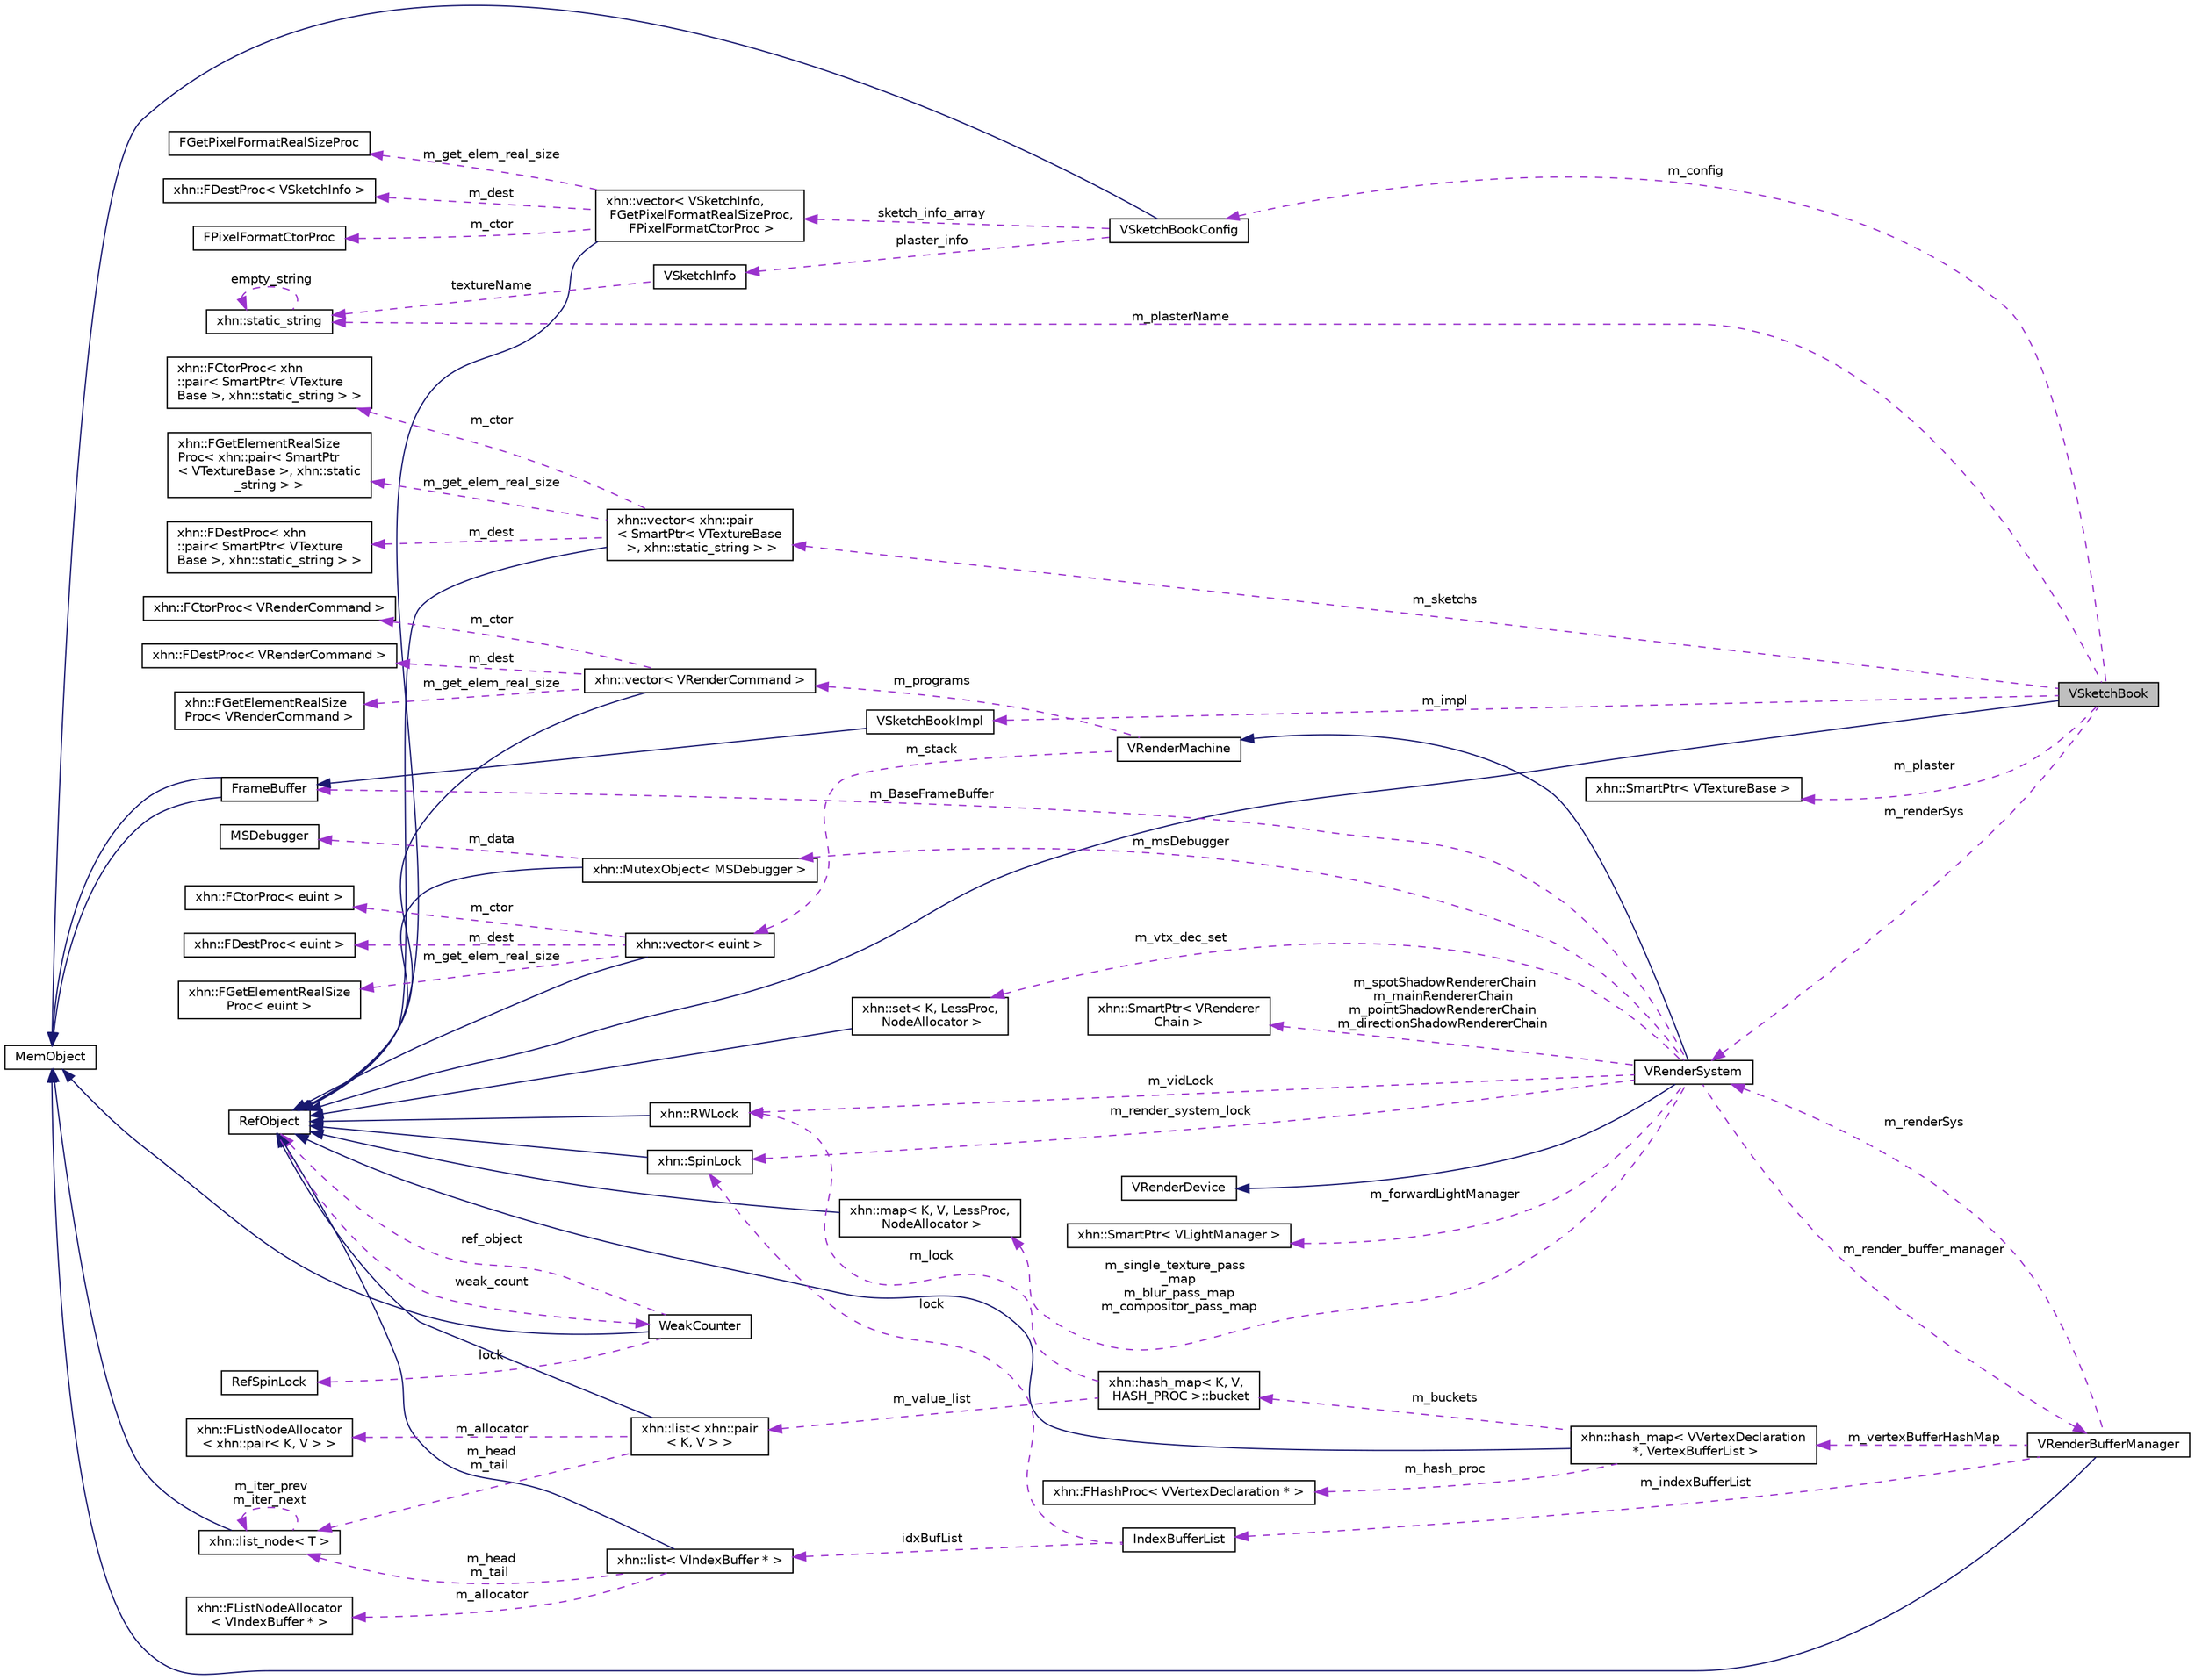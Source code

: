 digraph "VSketchBook"
{
  edge [fontname="Helvetica",fontsize="10",labelfontname="Helvetica",labelfontsize="10"];
  node [fontname="Helvetica",fontsize="10",shape=record];
  rankdir="LR";
  Node1 [label="VSketchBook",height=0.2,width=0.4,color="black", fillcolor="grey75", style="filled", fontcolor="black"];
  Node2 -> Node1 [dir="back",color="midnightblue",fontsize="10",style="solid",fontname="Helvetica"];
  Node2 [label="RefObject",height=0.2,width=0.4,color="black", fillcolor="white", style="filled",URL="$class_ref_object.html"];
  Node3 -> Node2 [dir="back",color="darkorchid3",fontsize="10",style="dashed",label=" weak_count" ,fontname="Helvetica"];
  Node3 [label="WeakCounter",height=0.2,width=0.4,color="black", fillcolor="white", style="filled",URL="$class_weak_counter.html",tooltip="WeakCounter. "];
  Node4 -> Node3 [dir="back",color="midnightblue",fontsize="10",style="solid",fontname="Helvetica"];
  Node4 [label="MemObject",height=0.2,width=0.4,color="black", fillcolor="white", style="filled",URL="$class_mem_object.html"];
  Node5 -> Node3 [dir="back",color="darkorchid3",fontsize="10",style="dashed",label=" lock" ,fontname="Helvetica"];
  Node5 [label="RefSpinLock",height=0.2,width=0.4,color="black", fillcolor="white", style="filled",URL="$class_ref_spin_lock.html"];
  Node2 -> Node3 [dir="back",color="darkorchid3",fontsize="10",style="dashed",label=" ref_object" ,fontname="Helvetica"];
  Node6 -> Node1 [dir="back",color="darkorchid3",fontsize="10",style="dashed",label=" m_renderSys" ,fontname="Helvetica"];
  Node6 [label="VRenderSystem",height=0.2,width=0.4,color="black", fillcolor="white", style="filled",URL="$class_v_render_system.html",tooltip="VRenderSystem 渲染系统 "];
  Node7 -> Node6 [dir="back",color="midnightblue",fontsize="10",style="solid",fontname="Helvetica"];
  Node7 [label="VRenderMachine",height=0.2,width=0.4,color="black", fillcolor="white", style="filled",URL="$class_v_render_machine.html"];
  Node8 -> Node7 [dir="back",color="darkorchid3",fontsize="10",style="dashed",label=" m_programs" ,fontname="Helvetica"];
  Node8 [label="xhn::vector\< VRenderCommand \>",height=0.2,width=0.4,color="black", fillcolor="white", style="filled",URL="$classxhn_1_1vector.html"];
  Node2 -> Node8 [dir="back",color="midnightblue",fontsize="10",style="solid",fontname="Helvetica"];
  Node9 -> Node8 [dir="back",color="darkorchid3",fontsize="10",style="dashed",label=" m_ctor" ,fontname="Helvetica"];
  Node9 [label="xhn::FCtorProc\< VRenderCommand \>",height=0.2,width=0.4,color="black", fillcolor="white", style="filled",URL="$structxhn_1_1_f_ctor_proc.html"];
  Node10 -> Node8 [dir="back",color="darkorchid3",fontsize="10",style="dashed",label=" m_dest" ,fontname="Helvetica"];
  Node10 [label="xhn::FDestProc\< VRenderCommand \>",height=0.2,width=0.4,color="black", fillcolor="white", style="filled",URL="$structxhn_1_1_f_dest_proc.html"];
  Node11 -> Node8 [dir="back",color="darkorchid3",fontsize="10",style="dashed",label=" m_get_elem_real_size" ,fontname="Helvetica"];
  Node11 [label="xhn::FGetElementRealSize\lProc\< VRenderCommand \>",height=0.2,width=0.4,color="black", fillcolor="white", style="filled",URL="$structxhn_1_1_f_get_element_real_size_proc.html"];
  Node12 -> Node7 [dir="back",color="darkorchid3",fontsize="10",style="dashed",label=" m_stack" ,fontname="Helvetica"];
  Node12 [label="xhn::vector\< euint \>",height=0.2,width=0.4,color="black", fillcolor="white", style="filled",URL="$classxhn_1_1vector.html"];
  Node2 -> Node12 [dir="back",color="midnightblue",fontsize="10",style="solid",fontname="Helvetica"];
  Node13 -> Node12 [dir="back",color="darkorchid3",fontsize="10",style="dashed",label=" m_get_elem_real_size" ,fontname="Helvetica"];
  Node13 [label="xhn::FGetElementRealSize\lProc\< euint \>",height=0.2,width=0.4,color="black", fillcolor="white", style="filled",URL="$structxhn_1_1_f_get_element_real_size_proc.html"];
  Node14 -> Node12 [dir="back",color="darkorchid3",fontsize="10",style="dashed",label=" m_ctor" ,fontname="Helvetica"];
  Node14 [label="xhn::FCtorProc\< euint \>",height=0.2,width=0.4,color="black", fillcolor="white", style="filled",URL="$structxhn_1_1_f_ctor_proc.html"];
  Node15 -> Node12 [dir="back",color="darkorchid3",fontsize="10",style="dashed",label=" m_dest" ,fontname="Helvetica"];
  Node15 [label="xhn::FDestProc\< euint \>",height=0.2,width=0.4,color="black", fillcolor="white", style="filled",URL="$structxhn_1_1_f_dest_proc.html"];
  Node16 -> Node6 [dir="back",color="midnightblue",fontsize="10",style="solid",fontname="Helvetica"];
  Node16 [label="VRenderDevice",height=0.2,width=0.4,color="black", fillcolor="white", style="filled",URL="$class_v_render_device.html"];
  Node17 -> Node6 [dir="back",color="darkorchid3",fontsize="10",style="dashed",label=" m_vidLock" ,fontname="Helvetica"];
  Node17 [label="xhn::RWLock",height=0.2,width=0.4,color="black", fillcolor="white", style="filled",URL="$classxhn_1_1_r_w_lock.html",tooltip="RWLock. "];
  Node2 -> Node17 [dir="back",color="midnightblue",fontsize="10",style="solid",fontname="Helvetica"];
  Node18 -> Node6 [dir="back",color="darkorchid3",fontsize="10",style="dashed",label=" m_render_buffer_manager" ,fontname="Helvetica"];
  Node18 [label="VRenderBufferManager",height=0.2,width=0.4,color="black", fillcolor="white", style="filled",URL="$class_v_render_buffer_manager.html",tooltip="VRenderBufferManager 渲染缓冲管理器 "];
  Node4 -> Node18 [dir="back",color="midnightblue",fontsize="10",style="solid",fontname="Helvetica"];
  Node19 -> Node18 [dir="back",color="darkorchid3",fontsize="10",style="dashed",label=" m_vertexBufferHashMap" ,fontname="Helvetica"];
  Node19 [label="xhn::hash_map\< VVertexDeclaration\l *, VertexBufferList \>",height=0.2,width=0.4,color="black", fillcolor="white", style="filled",URL="$classxhn_1_1hash__map.html"];
  Node2 -> Node19 [dir="back",color="midnightblue",fontsize="10",style="solid",fontname="Helvetica"];
  Node20 -> Node19 [dir="back",color="darkorchid3",fontsize="10",style="dashed",label=" m_hash_proc" ,fontname="Helvetica"];
  Node20 [label="xhn::FHashProc\< VVertexDeclaration * \>",height=0.2,width=0.4,color="black", fillcolor="white", style="filled",URL="$structxhn_1_1_f_hash_proc.html"];
  Node21 -> Node19 [dir="back",color="darkorchid3",fontsize="10",style="dashed",label=" m_buckets" ,fontname="Helvetica"];
  Node21 [label="xhn::hash_map\< K, V,\l HASH_PROC \>::bucket",height=0.2,width=0.4,color="black", fillcolor="white", style="filled",URL="$classxhn_1_1hash__map_1_1bucket.html"];
  Node17 -> Node21 [dir="back",color="darkorchid3",fontsize="10",style="dashed",label=" m_lock" ,fontname="Helvetica"];
  Node22 -> Node21 [dir="back",color="darkorchid3",fontsize="10",style="dashed",label=" m_value_list" ,fontname="Helvetica"];
  Node22 [label="xhn::list\< xhn::pair\l\< K, V \> \>",height=0.2,width=0.4,color="black", fillcolor="white", style="filled",URL="$classxhn_1_1list.html"];
  Node2 -> Node22 [dir="back",color="midnightblue",fontsize="10",style="solid",fontname="Helvetica"];
  Node23 -> Node22 [dir="back",color="darkorchid3",fontsize="10",style="dashed",label=" m_allocator" ,fontname="Helvetica"];
  Node23 [label="xhn::FListNodeAllocator\l\< xhn::pair\< K, V \> \>",height=0.2,width=0.4,color="black", fillcolor="white", style="filled",URL="$classxhn_1_1_f_list_node_allocator.html"];
  Node24 -> Node22 [dir="back",color="darkorchid3",fontsize="10",style="dashed",label=" m_head\nm_tail" ,fontname="Helvetica"];
  Node24 [label="xhn::list_node\< T \>",height=0.2,width=0.4,color="black", fillcolor="white", style="filled",URL="$classxhn_1_1list__node.html"];
  Node4 -> Node24 [dir="back",color="midnightblue",fontsize="10",style="solid",fontname="Helvetica"];
  Node24 -> Node24 [dir="back",color="darkorchid3",fontsize="10",style="dashed",label=" m_iter_prev\nm_iter_next" ,fontname="Helvetica"];
  Node6 -> Node18 [dir="back",color="darkorchid3",fontsize="10",style="dashed",label=" m_renderSys" ,fontname="Helvetica"];
  Node25 -> Node18 [dir="back",color="darkorchid3",fontsize="10",style="dashed",label=" m_indexBufferList" ,fontname="Helvetica"];
  Node25 [label="IndexBufferList",height=0.2,width=0.4,color="black", fillcolor="white", style="filled",URL="$struct_index_buffer_list.html"];
  Node26 -> Node25 [dir="back",color="darkorchid3",fontsize="10",style="dashed",label=" lock" ,fontname="Helvetica"];
  Node26 [label="xhn::SpinLock",height=0.2,width=0.4,color="black", fillcolor="white", style="filled",URL="$classxhn_1_1_spin_lock.html",tooltip="SpinLock. "];
  Node2 -> Node26 [dir="back",color="midnightblue",fontsize="10",style="solid",fontname="Helvetica"];
  Node27 -> Node25 [dir="back",color="darkorchid3",fontsize="10",style="dashed",label=" idxBufList" ,fontname="Helvetica"];
  Node27 [label="xhn::list\< VIndexBuffer * \>",height=0.2,width=0.4,color="black", fillcolor="white", style="filled",URL="$classxhn_1_1list.html"];
  Node2 -> Node27 [dir="back",color="midnightblue",fontsize="10",style="solid",fontname="Helvetica"];
  Node28 -> Node27 [dir="back",color="darkorchid3",fontsize="10",style="dashed",label=" m_allocator" ,fontname="Helvetica"];
  Node28 [label="xhn::FListNodeAllocator\l\< VIndexBuffer * \>",height=0.2,width=0.4,color="black", fillcolor="white", style="filled",URL="$classxhn_1_1_f_list_node_allocator.html"];
  Node24 -> Node27 [dir="back",color="darkorchid3",fontsize="10",style="dashed",label=" m_head\nm_tail" ,fontname="Helvetica"];
  Node29 -> Node6 [dir="back",color="darkorchid3",fontsize="10",style="dashed",label=" m_BaseFrameBuffer" ,fontname="Helvetica"];
  Node29 [label="FrameBuffer",height=0.2,width=0.4,color="black", fillcolor="white", style="filled",URL="$class_frame_buffer.html",tooltip="FrameBuffer 帧缓冲 "];
  Node4 -> Node29 [dir="back",color="midnightblue",fontsize="10",style="solid",fontname="Helvetica"];
  Node4 -> Node29 [dir="back",color="midnightblue",fontsize="10",style="solid",fontname="Helvetica"];
  Node30 -> Node6 [dir="back",color="darkorchid3",fontsize="10",style="dashed",label=" m_msDebugger" ,fontname="Helvetica"];
  Node30 [label="xhn::MutexObject\< MSDebugger \>",height=0.2,width=0.4,color="black", fillcolor="white", style="filled",URL="$classxhn_1_1_mutex_object.html"];
  Node2 -> Node30 [dir="back",color="midnightblue",fontsize="10",style="solid",fontname="Helvetica"];
  Node31 -> Node30 [dir="back",color="darkorchid3",fontsize="10",style="dashed",label=" m_data" ,fontname="Helvetica"];
  Node31 [label="MSDebugger",height=0.2,width=0.4,color="black", fillcolor="white", style="filled",URL="$class_m_s_debugger.html"];
  Node32 -> Node6 [dir="back",color="darkorchid3",fontsize="10",style="dashed",label=" m_single_texture_pass\l_map\nm_blur_pass_map\nm_compositor_pass_map" ,fontname="Helvetica"];
  Node32 [label="xhn::map\< K, V, LessProc,\l NodeAllocator \>",height=0.2,width=0.4,color="black", fillcolor="white", style="filled",URL="$classxhn_1_1map.html"];
  Node2 -> Node32 [dir="back",color="midnightblue",fontsize="10",style="solid",fontname="Helvetica"];
  Node33 -> Node6 [dir="back",color="darkorchid3",fontsize="10",style="dashed",label=" m_vtx_dec_set" ,fontname="Helvetica"];
  Node33 [label="xhn::set\< K, LessProc,\l NodeAllocator \>",height=0.2,width=0.4,color="black", fillcolor="white", style="filled",URL="$classxhn_1_1set.html"];
  Node2 -> Node33 [dir="back",color="midnightblue",fontsize="10",style="solid",fontname="Helvetica"];
  Node26 -> Node6 [dir="back",color="darkorchid3",fontsize="10",style="dashed",label=" m_render_system_lock" ,fontname="Helvetica"];
  Node34 -> Node6 [dir="back",color="darkorchid3",fontsize="10",style="dashed",label=" m_spotShadowRendererChain\nm_mainRendererChain\nm_pointShadowRendererChain\nm_directionShadowRendererChain" ,fontname="Helvetica"];
  Node34 [label="xhn::SmartPtr\< VRenderer\lChain \>",height=0.2,width=0.4,color="black", fillcolor="white", style="filled",URL="$classxhn_1_1_smart_ptr.html"];
  Node35 -> Node6 [dir="back",color="darkorchid3",fontsize="10",style="dashed",label=" m_forwardLightManager" ,fontname="Helvetica"];
  Node35 [label="xhn::SmartPtr\< VLightManager \>",height=0.2,width=0.4,color="black", fillcolor="white", style="filled",URL="$classxhn_1_1_smart_ptr.html"];
  Node36 -> Node1 [dir="back",color="darkorchid3",fontsize="10",style="dashed",label=" m_plaster" ,fontname="Helvetica"];
  Node36 [label="xhn::SmartPtr\< VTextureBase \>",height=0.2,width=0.4,color="black", fillcolor="white", style="filled",URL="$classxhn_1_1_smart_ptr.html"];
  Node37 -> Node1 [dir="back",color="darkorchid3",fontsize="10",style="dashed",label=" m_config" ,fontname="Helvetica"];
  Node37 [label="VSketchBookConfig",height=0.2,width=0.4,color="black", fillcolor="white", style="filled",URL="$struct_v_sketch_book_config.html"];
  Node4 -> Node37 [dir="back",color="midnightblue",fontsize="10",style="solid",fontname="Helvetica"];
  Node38 -> Node37 [dir="back",color="darkorchid3",fontsize="10",style="dashed",label=" plaster_info" ,fontname="Helvetica"];
  Node38 [label="VSketchInfo",height=0.2,width=0.4,color="black", fillcolor="white", style="filled",URL="$struct_v_sketch_info.html",tooltip="VSketchInfo. "];
  Node39 -> Node38 [dir="back",color="darkorchid3",fontsize="10",style="dashed",label=" textureName" ,fontname="Helvetica"];
  Node39 [label="xhn::static_string",height=0.2,width=0.4,color="black", fillcolor="white", style="filled",URL="$classxhn_1_1static__string.html"];
  Node39 -> Node39 [dir="back",color="darkorchid3",fontsize="10",style="dashed",label=" empty_string" ,fontname="Helvetica"];
  Node40 -> Node37 [dir="back",color="darkorchid3",fontsize="10",style="dashed",label=" sketch_info_array" ,fontname="Helvetica"];
  Node40 [label="xhn::vector\< VSketchInfo,\l FGetPixelFormatRealSizeProc,\l FPixelFormatCtorProc \>",height=0.2,width=0.4,color="black", fillcolor="white", style="filled",URL="$classxhn_1_1vector.html"];
  Node2 -> Node40 [dir="back",color="midnightblue",fontsize="10",style="solid",fontname="Helvetica"];
  Node41 -> Node40 [dir="back",color="darkorchid3",fontsize="10",style="dashed",label=" m_dest" ,fontname="Helvetica"];
  Node41 [label="xhn::FDestProc\< VSketchInfo \>",height=0.2,width=0.4,color="black", fillcolor="white", style="filled",URL="$structxhn_1_1_f_dest_proc.html"];
  Node42 -> Node40 [dir="back",color="darkorchid3",fontsize="10",style="dashed",label=" m_ctor" ,fontname="Helvetica"];
  Node42 [label="FPixelFormatCtorProc",height=0.2,width=0.4,color="black", fillcolor="white", style="filled",URL="$struct_f_pixel_format_ctor_proc.html"];
  Node43 -> Node40 [dir="back",color="darkorchid3",fontsize="10",style="dashed",label=" m_get_elem_real_size" ,fontname="Helvetica"];
  Node43 [label="FGetPixelFormatRealSizeProc",height=0.2,width=0.4,color="black", fillcolor="white", style="filled",URL="$struct_f_get_pixel_format_real_size_proc.html"];
  Node44 -> Node1 [dir="back",color="darkorchid3",fontsize="10",style="dashed",label=" m_impl" ,fontname="Helvetica"];
  Node44 [label="VSketchBookImpl",height=0.2,width=0.4,color="black", fillcolor="white", style="filled",URL="$class_v_sketch_book_impl.html"];
  Node29 -> Node44 [dir="back",color="midnightblue",fontsize="10",style="solid",fontname="Helvetica"];
  Node45 -> Node1 [dir="back",color="darkorchid3",fontsize="10",style="dashed",label=" m_sketchs" ,fontname="Helvetica"];
  Node45 [label="xhn::vector\< xhn::pair\l\< SmartPtr\< VTextureBase\l \>, xhn::static_string \> \>",height=0.2,width=0.4,color="black", fillcolor="white", style="filled",URL="$classxhn_1_1vector.html"];
  Node2 -> Node45 [dir="back",color="midnightblue",fontsize="10",style="solid",fontname="Helvetica"];
  Node46 -> Node45 [dir="back",color="darkorchid3",fontsize="10",style="dashed",label=" m_dest" ,fontname="Helvetica"];
  Node46 [label="xhn::FDestProc\< xhn\l::pair\< SmartPtr\< VTexture\lBase \>, xhn::static_string \> \>",height=0.2,width=0.4,color="black", fillcolor="white", style="filled",URL="$structxhn_1_1_f_dest_proc.html"];
  Node47 -> Node45 [dir="back",color="darkorchid3",fontsize="10",style="dashed",label=" m_ctor" ,fontname="Helvetica"];
  Node47 [label="xhn::FCtorProc\< xhn\l::pair\< SmartPtr\< VTexture\lBase \>, xhn::static_string \> \>",height=0.2,width=0.4,color="black", fillcolor="white", style="filled",URL="$structxhn_1_1_f_ctor_proc.html"];
  Node48 -> Node45 [dir="back",color="darkorchid3",fontsize="10",style="dashed",label=" m_get_elem_real_size" ,fontname="Helvetica"];
  Node48 [label="xhn::FGetElementRealSize\lProc\< xhn::pair\< SmartPtr\l\< VTextureBase \>, xhn::static\l_string \> \>",height=0.2,width=0.4,color="black", fillcolor="white", style="filled",URL="$structxhn_1_1_f_get_element_real_size_proc.html"];
  Node39 -> Node1 [dir="back",color="darkorchid3",fontsize="10",style="dashed",label=" m_plasterName" ,fontname="Helvetica"];
}
